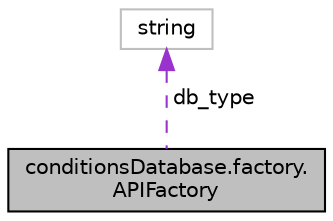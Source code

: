 digraph "conditionsDatabase.factory.APIFactory"
{
 // LATEX_PDF_SIZE
  edge [fontname="Helvetica",fontsize="10",labelfontname="Helvetica",labelfontsize="10"];
  node [fontname="Helvetica",fontsize="10",shape=record];
  Node1 [label="conditionsDatabase.factory.\lAPIFactory",height=0.2,width=0.4,color="black", fillcolor="grey75", style="filled", fontcolor="black",tooltip="This class creates an instance of the specified database API."];
  Node2 -> Node1 [dir="back",color="darkorchid3",fontsize="10",style="dashed",label=" db_type" ,fontname="Helvetica"];
  Node2 [label="string",height=0.2,width=0.4,color="grey75", fillcolor="white", style="filled",tooltip=" "];
}
